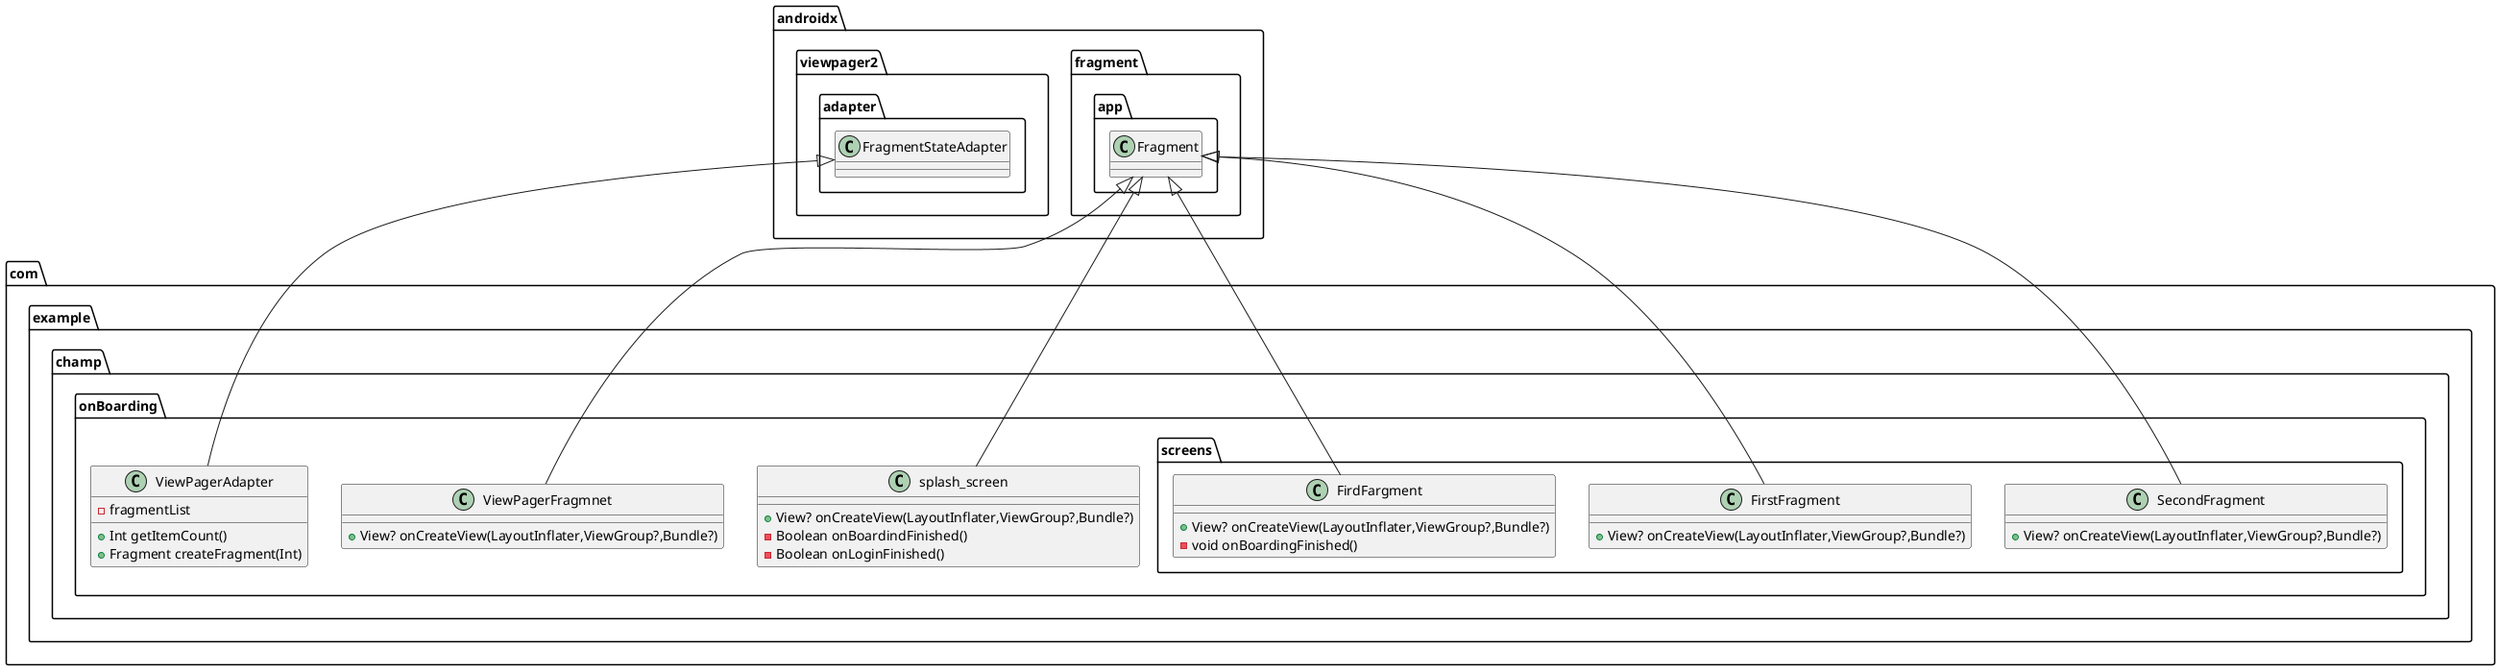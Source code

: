 @startuml
class com.example.champ.onBoarding.splash_screen {
+ View? onCreateView(LayoutInflater,ViewGroup?,Bundle?)
- Boolean onBoardindFinished()
- Boolean onLoginFinished()
}
class com.example.champ.onBoarding.ViewPagerFragmnet {
+ View? onCreateView(LayoutInflater,ViewGroup?,Bundle?)
}
class com.example.champ.onBoarding.screens.SecondFragment {
+ View? onCreateView(LayoutInflater,ViewGroup?,Bundle?)
}
class com.example.champ.onBoarding.ViewPagerAdapter {
-  fragmentList
+ Int getItemCount()
+ Fragment createFragment(Int)
}
class com.example.champ.onBoarding.screens.FirstFragment {
+ View? onCreateView(LayoutInflater,ViewGroup?,Bundle?)
}
class com.example.champ.onBoarding.screens.FirdFargment {
+ View? onCreateView(LayoutInflater,ViewGroup?,Bundle?)
- void onBoardingFinished()
}


androidx.fragment.app.Fragment <|-- com.example.champ.onBoarding.splash_screen
androidx.fragment.app.Fragment <|-- com.example.champ.onBoarding.ViewPagerFragmnet
androidx.fragment.app.Fragment <|-- com.example.champ.onBoarding.screens.SecondFragment
androidx.viewpager2.adapter.FragmentStateAdapter <|-- com.example.champ.onBoarding.ViewPagerAdapter
androidx.fragment.app.Fragment <|-- com.example.champ.onBoarding.screens.FirstFragment
androidx.fragment.app.Fragment <|-- com.example.champ.onBoarding.screens.FirdFargment
@enduml